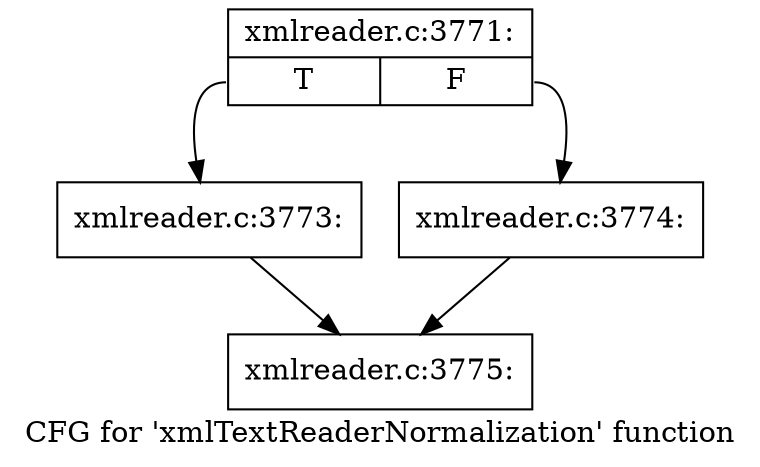 digraph "CFG for 'xmlTextReaderNormalization' function" {
	label="CFG for 'xmlTextReaderNormalization' function";

	Node0x4682520 [shape=record,label="{xmlreader.c:3771:|{<s0>T|<s1>F}}"];
	Node0x4682520:s0 -> Node0x447dfd0;
	Node0x4682520:s1 -> Node0x447e020;
	Node0x447dfd0 [shape=record,label="{xmlreader.c:3773:}"];
	Node0x447dfd0 -> Node0x447e3d0;
	Node0x447e020 [shape=record,label="{xmlreader.c:3774:}"];
	Node0x447e020 -> Node0x447e3d0;
	Node0x447e3d0 [shape=record,label="{xmlreader.c:3775:}"];
}
